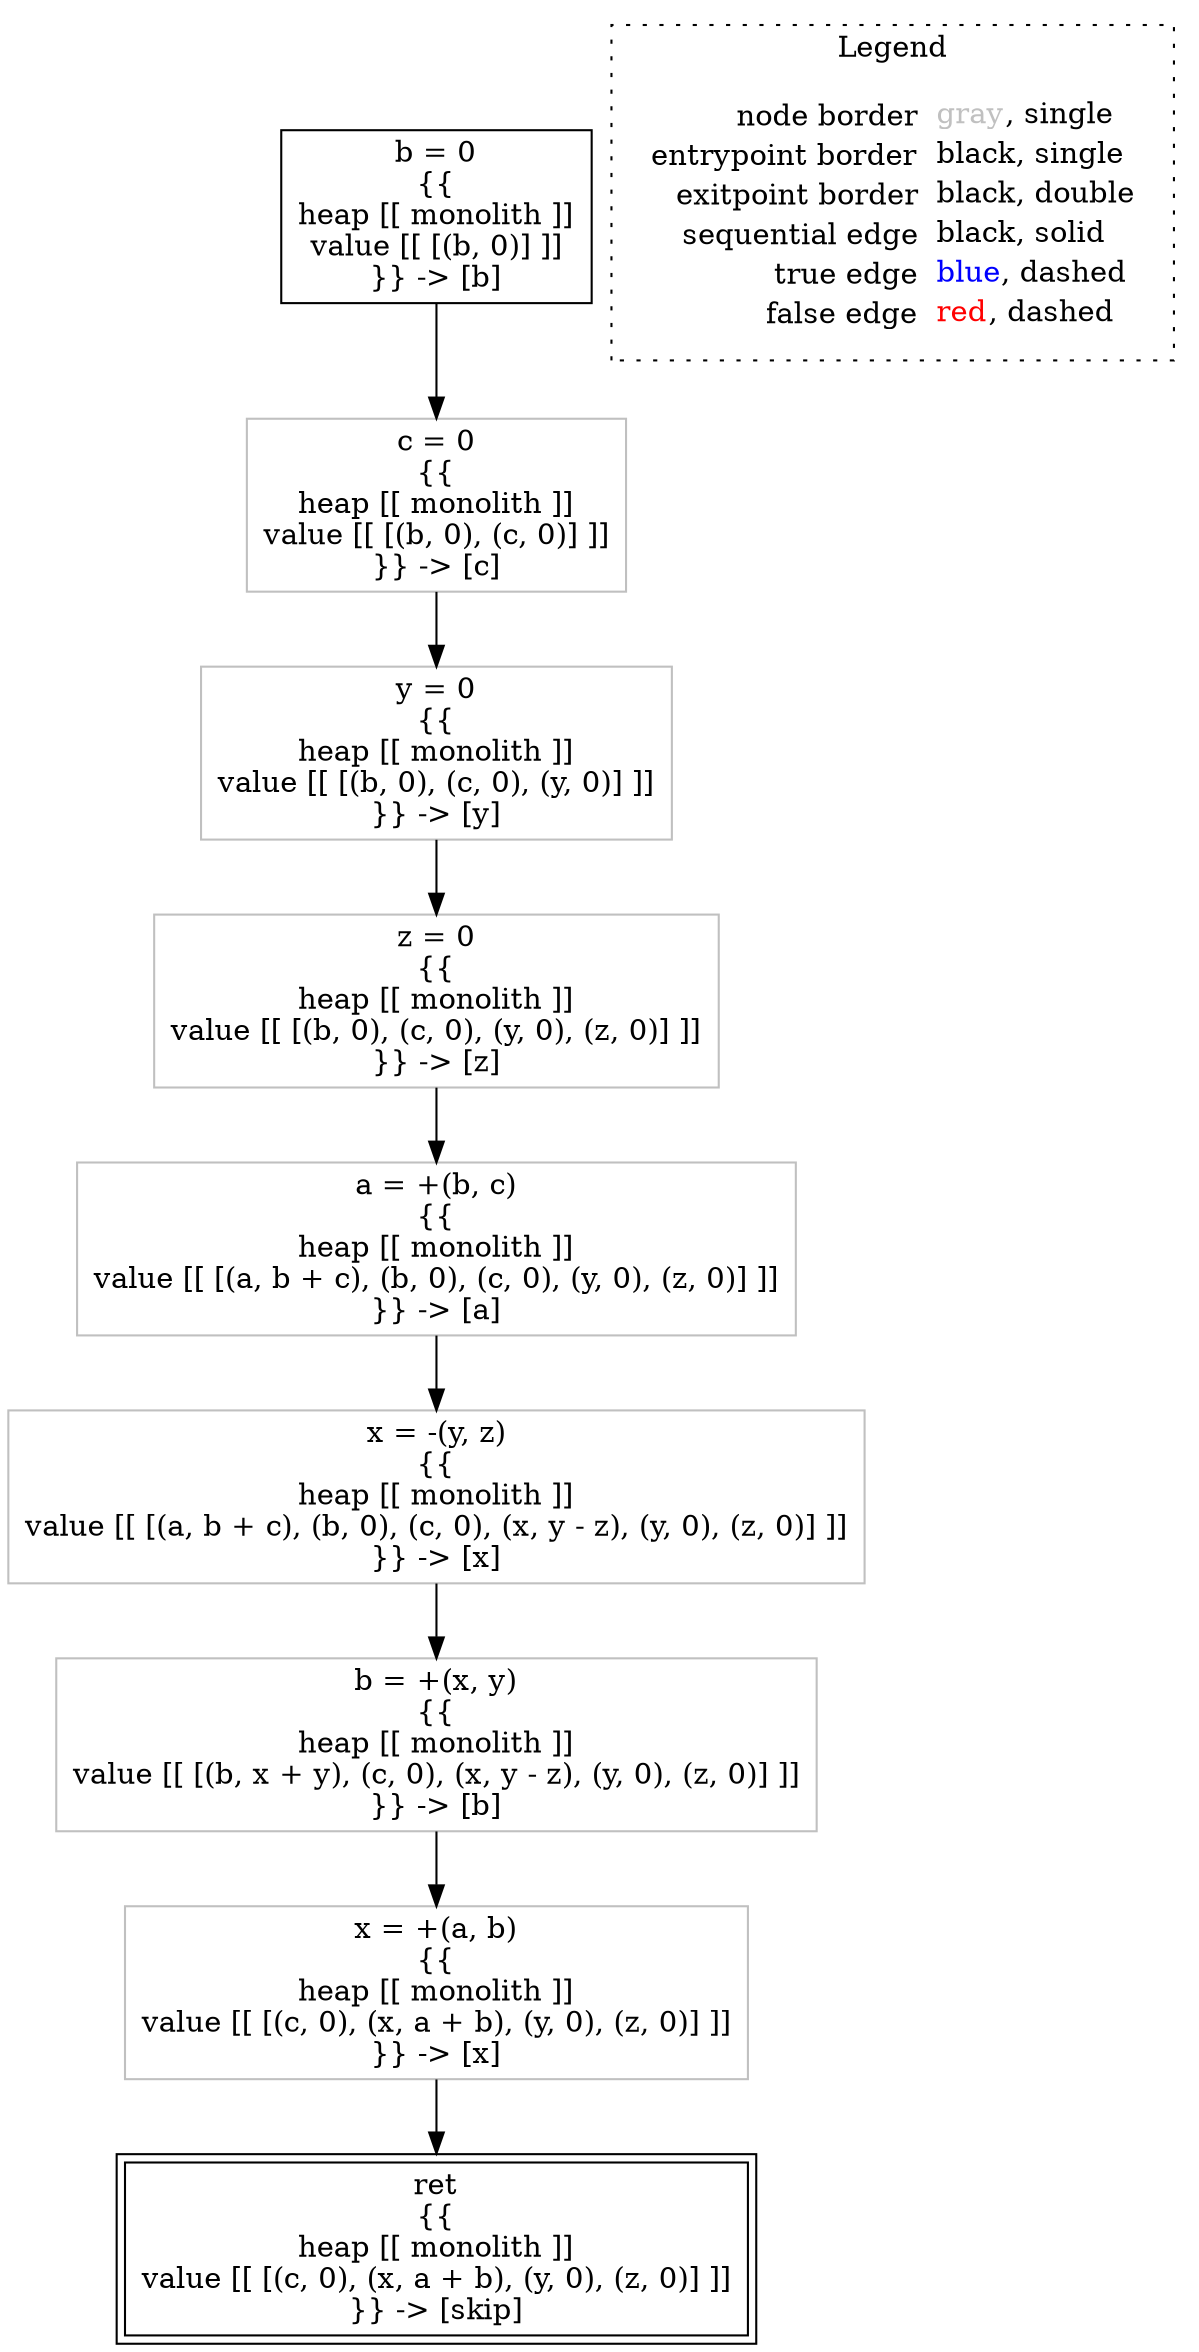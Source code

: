 digraph {
	"node0" [shape="rect",color="black",label=<b = 0<BR/>{{<BR/>heap [[ monolith ]]<BR/>value [[ [(b, 0)] ]]<BR/>}} -&gt; [b]>];
	"node1" [shape="rect",color="gray",label=<z = 0<BR/>{{<BR/>heap [[ monolith ]]<BR/>value [[ [(b, 0), (c, 0), (y, 0), (z, 0)] ]]<BR/>}} -&gt; [z]>];
	"node2" [shape="rect",color="black",peripheries="2",label=<ret<BR/>{{<BR/>heap [[ monolith ]]<BR/>value [[ [(c, 0), (x, a + b), (y, 0), (z, 0)] ]]<BR/>}} -&gt; [skip]>];
	"node3" [shape="rect",color="gray",label=<y = 0<BR/>{{<BR/>heap [[ monolith ]]<BR/>value [[ [(b, 0), (c, 0), (y, 0)] ]]<BR/>}} -&gt; [y]>];
	"node4" [shape="rect",color="gray",label=<b = +(x, y)<BR/>{{<BR/>heap [[ monolith ]]<BR/>value [[ [(b, x + y), (c, 0), (x, y - z), (y, 0), (z, 0)] ]]<BR/>}} -&gt; [b]>];
	"node5" [shape="rect",color="gray",label=<c = 0<BR/>{{<BR/>heap [[ monolith ]]<BR/>value [[ [(b, 0), (c, 0)] ]]<BR/>}} -&gt; [c]>];
	"node6" [shape="rect",color="gray",label=<x = +(a, b)<BR/>{{<BR/>heap [[ monolith ]]<BR/>value [[ [(c, 0), (x, a + b), (y, 0), (z, 0)] ]]<BR/>}} -&gt; [x]>];
	"node7" [shape="rect",color="gray",label=<x = -(y, z)<BR/>{{<BR/>heap [[ monolith ]]<BR/>value [[ [(a, b + c), (b, 0), (c, 0), (x, y - z), (y, 0), (z, 0)] ]]<BR/>}} -&gt; [x]>];
	"node8" [shape="rect",color="gray",label=<a = +(b, c)<BR/>{{<BR/>heap [[ monolith ]]<BR/>value [[ [(a, b + c), (b, 0), (c, 0), (y, 0), (z, 0)] ]]<BR/>}} -&gt; [a]>];
	"node1" -> "node8" [color="black"];
	"node3" -> "node1" [color="black"];
	"node4" -> "node6" [color="black"];
	"node5" -> "node3" [color="black"];
	"node6" -> "node2" [color="black"];
	"node0" -> "node5" [color="black"];
	"node7" -> "node4" [color="black"];
	"node8" -> "node7" [color="black"];
subgraph cluster_legend {
	label="Legend";
	style=dotted;
	node [shape=plaintext];
	"legend" [label=<<table border="0" cellpadding="2" cellspacing="0" cellborder="0"><tr><td align="right">node border&nbsp;</td><td align="left"><font color="gray">gray</font>, single</td></tr><tr><td align="right">entrypoint border&nbsp;</td><td align="left"><font color="black">black</font>, single</td></tr><tr><td align="right">exitpoint border&nbsp;</td><td align="left"><font color="black">black</font>, double</td></tr><tr><td align="right">sequential edge&nbsp;</td><td align="left"><font color="black">black</font>, solid</td></tr><tr><td align="right">true edge&nbsp;</td><td align="left"><font color="blue">blue</font>, dashed</td></tr><tr><td align="right">false edge&nbsp;</td><td align="left"><font color="red">red</font>, dashed</td></tr></table>>];
}

}
